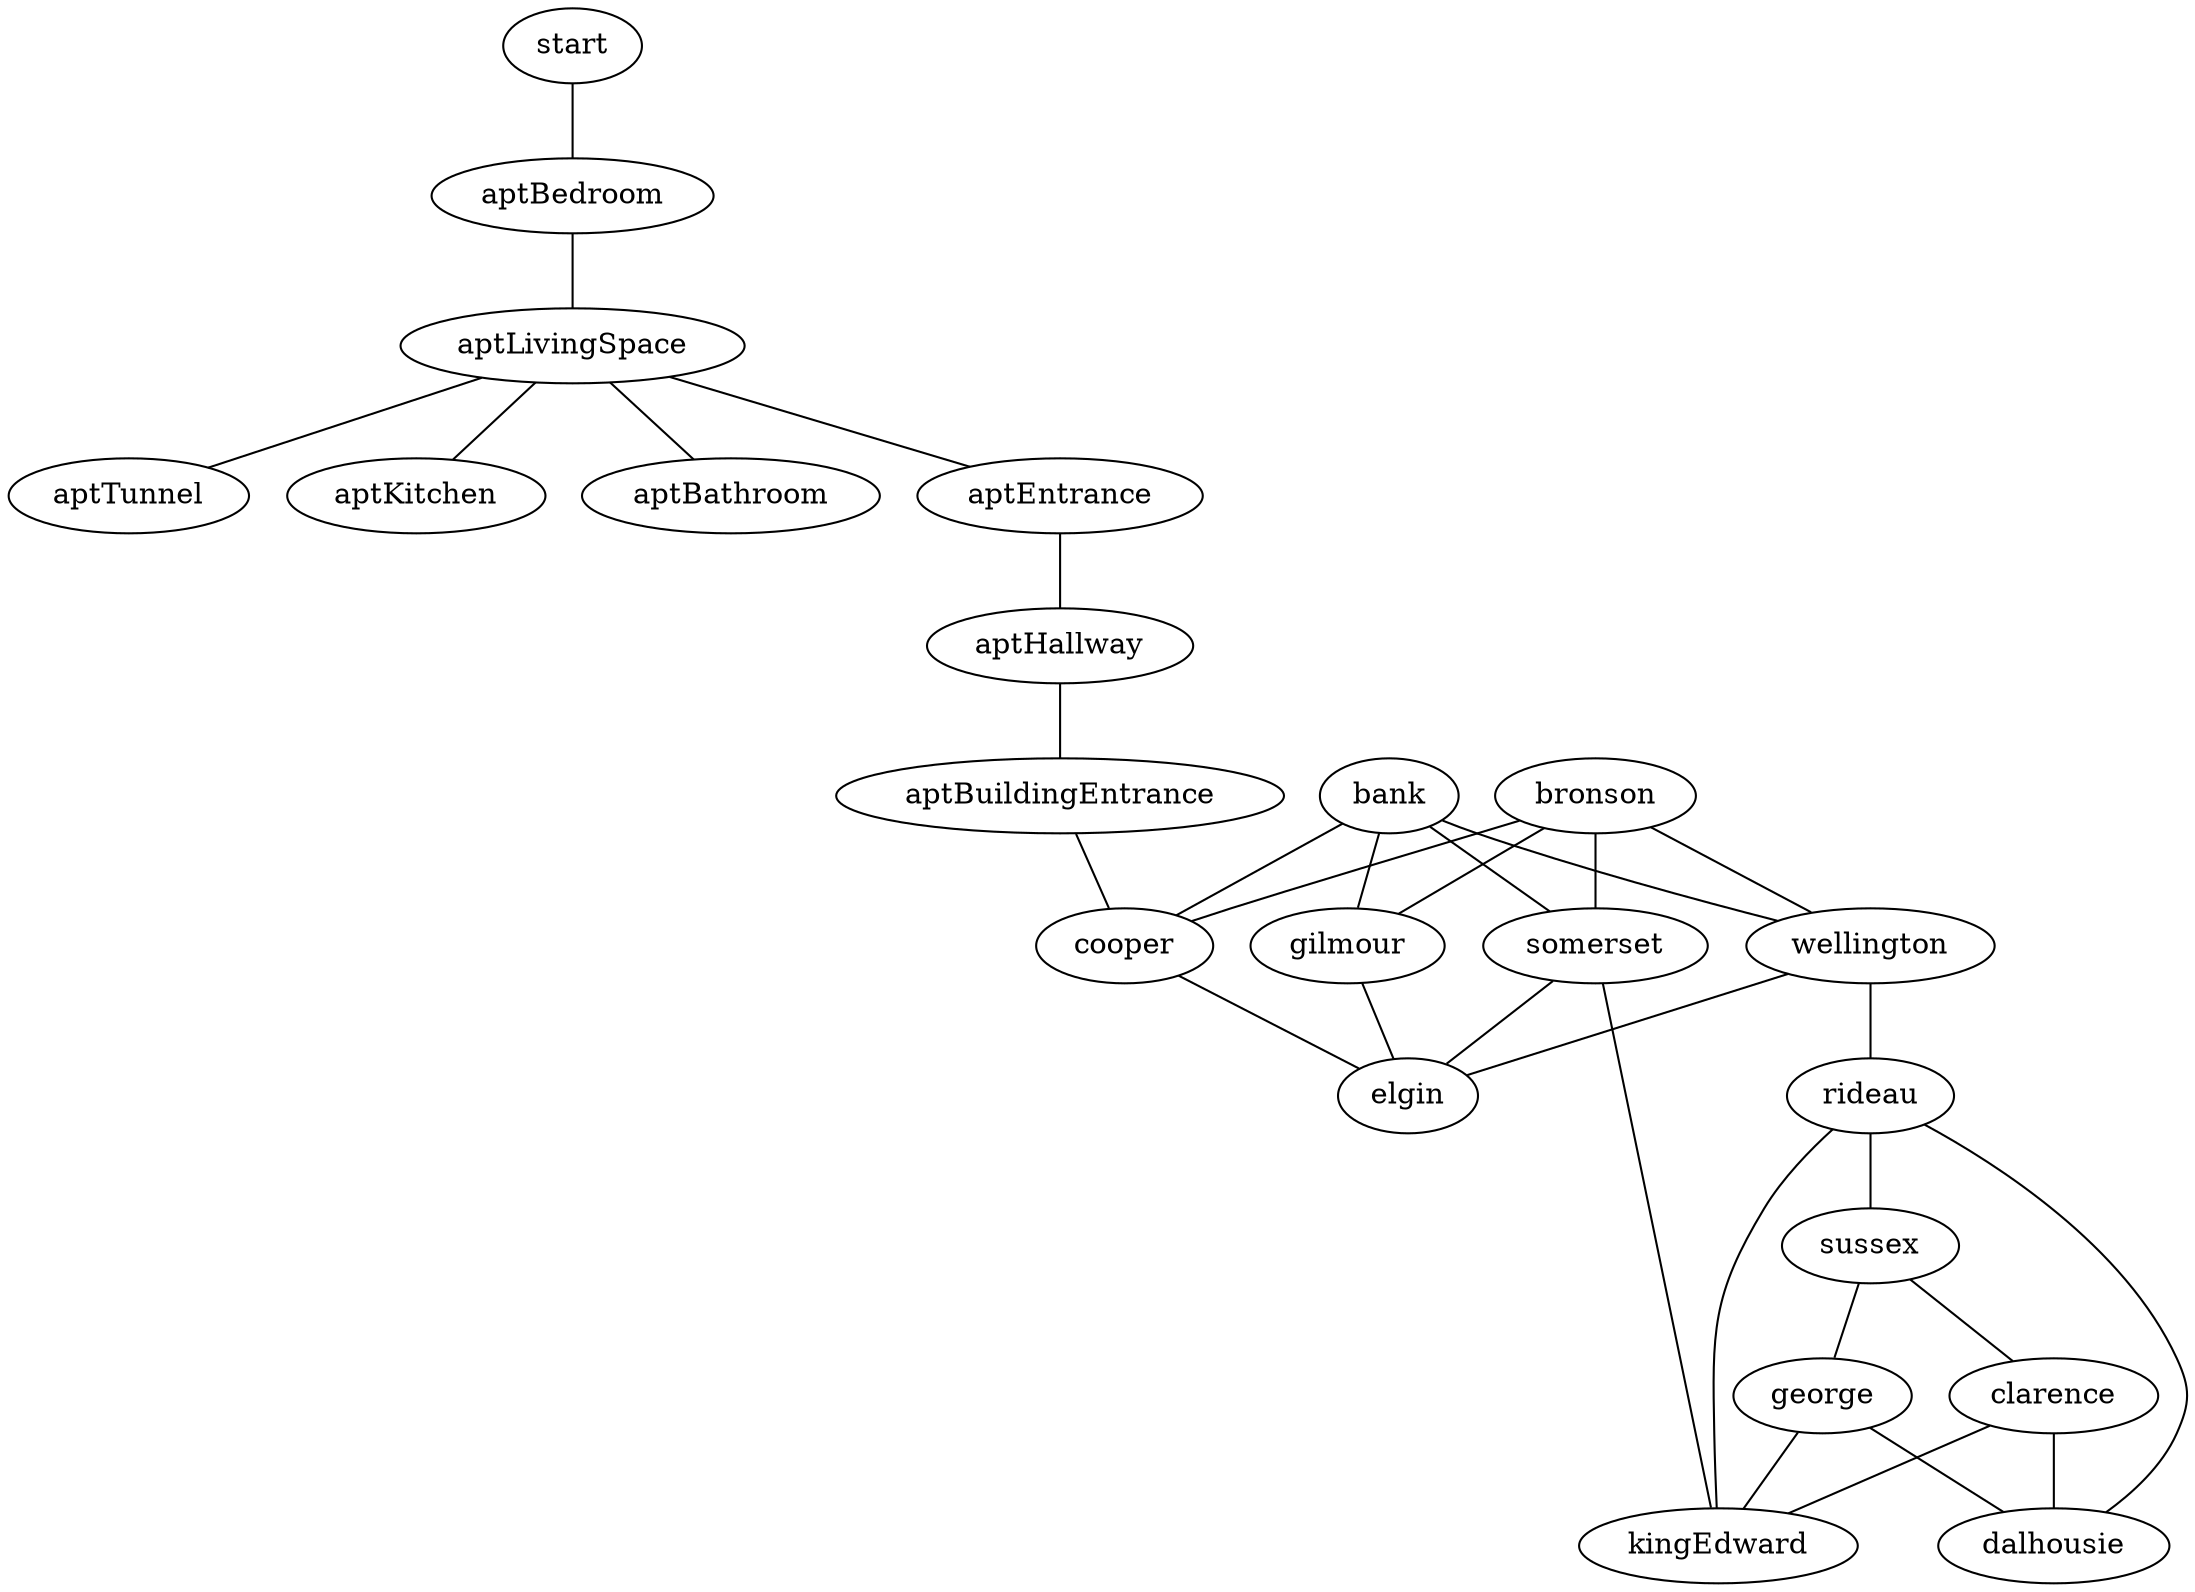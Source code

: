 graph location {

  start -- aptBedroom

  subgraph streets {
    bank -- wellington -- elgin
    bank -- cooper -- elgin
    bank -- somerset -- elgin
    bank -- gilmour -- elgin

    bronson -- wellington
    bronson -- cooper
    bronson -- somerset
    bronson -- gilmour   

    wellington -- rideau

    rideau -- sussex
    rideau -- dalhousie
    rideau -- kingEdward

    sussex -- george -- dalhousie
    sussex -- clarence -- dalhousie
    somerset -- kingEdward
    george -- kingEdward
    clarence -- kingEdward
  }

  subgraph apartment {
    aptBedroom -- aptLivingSpace -- aptTunnel
    aptLivingSpace -- aptKitchen
    aptLivingSpace -- aptBathroom
    aptLivingSpace -- aptEntrance -- aptHallway 
    aptHallway -- aptBuildingEntrance -- cooper
  }
}